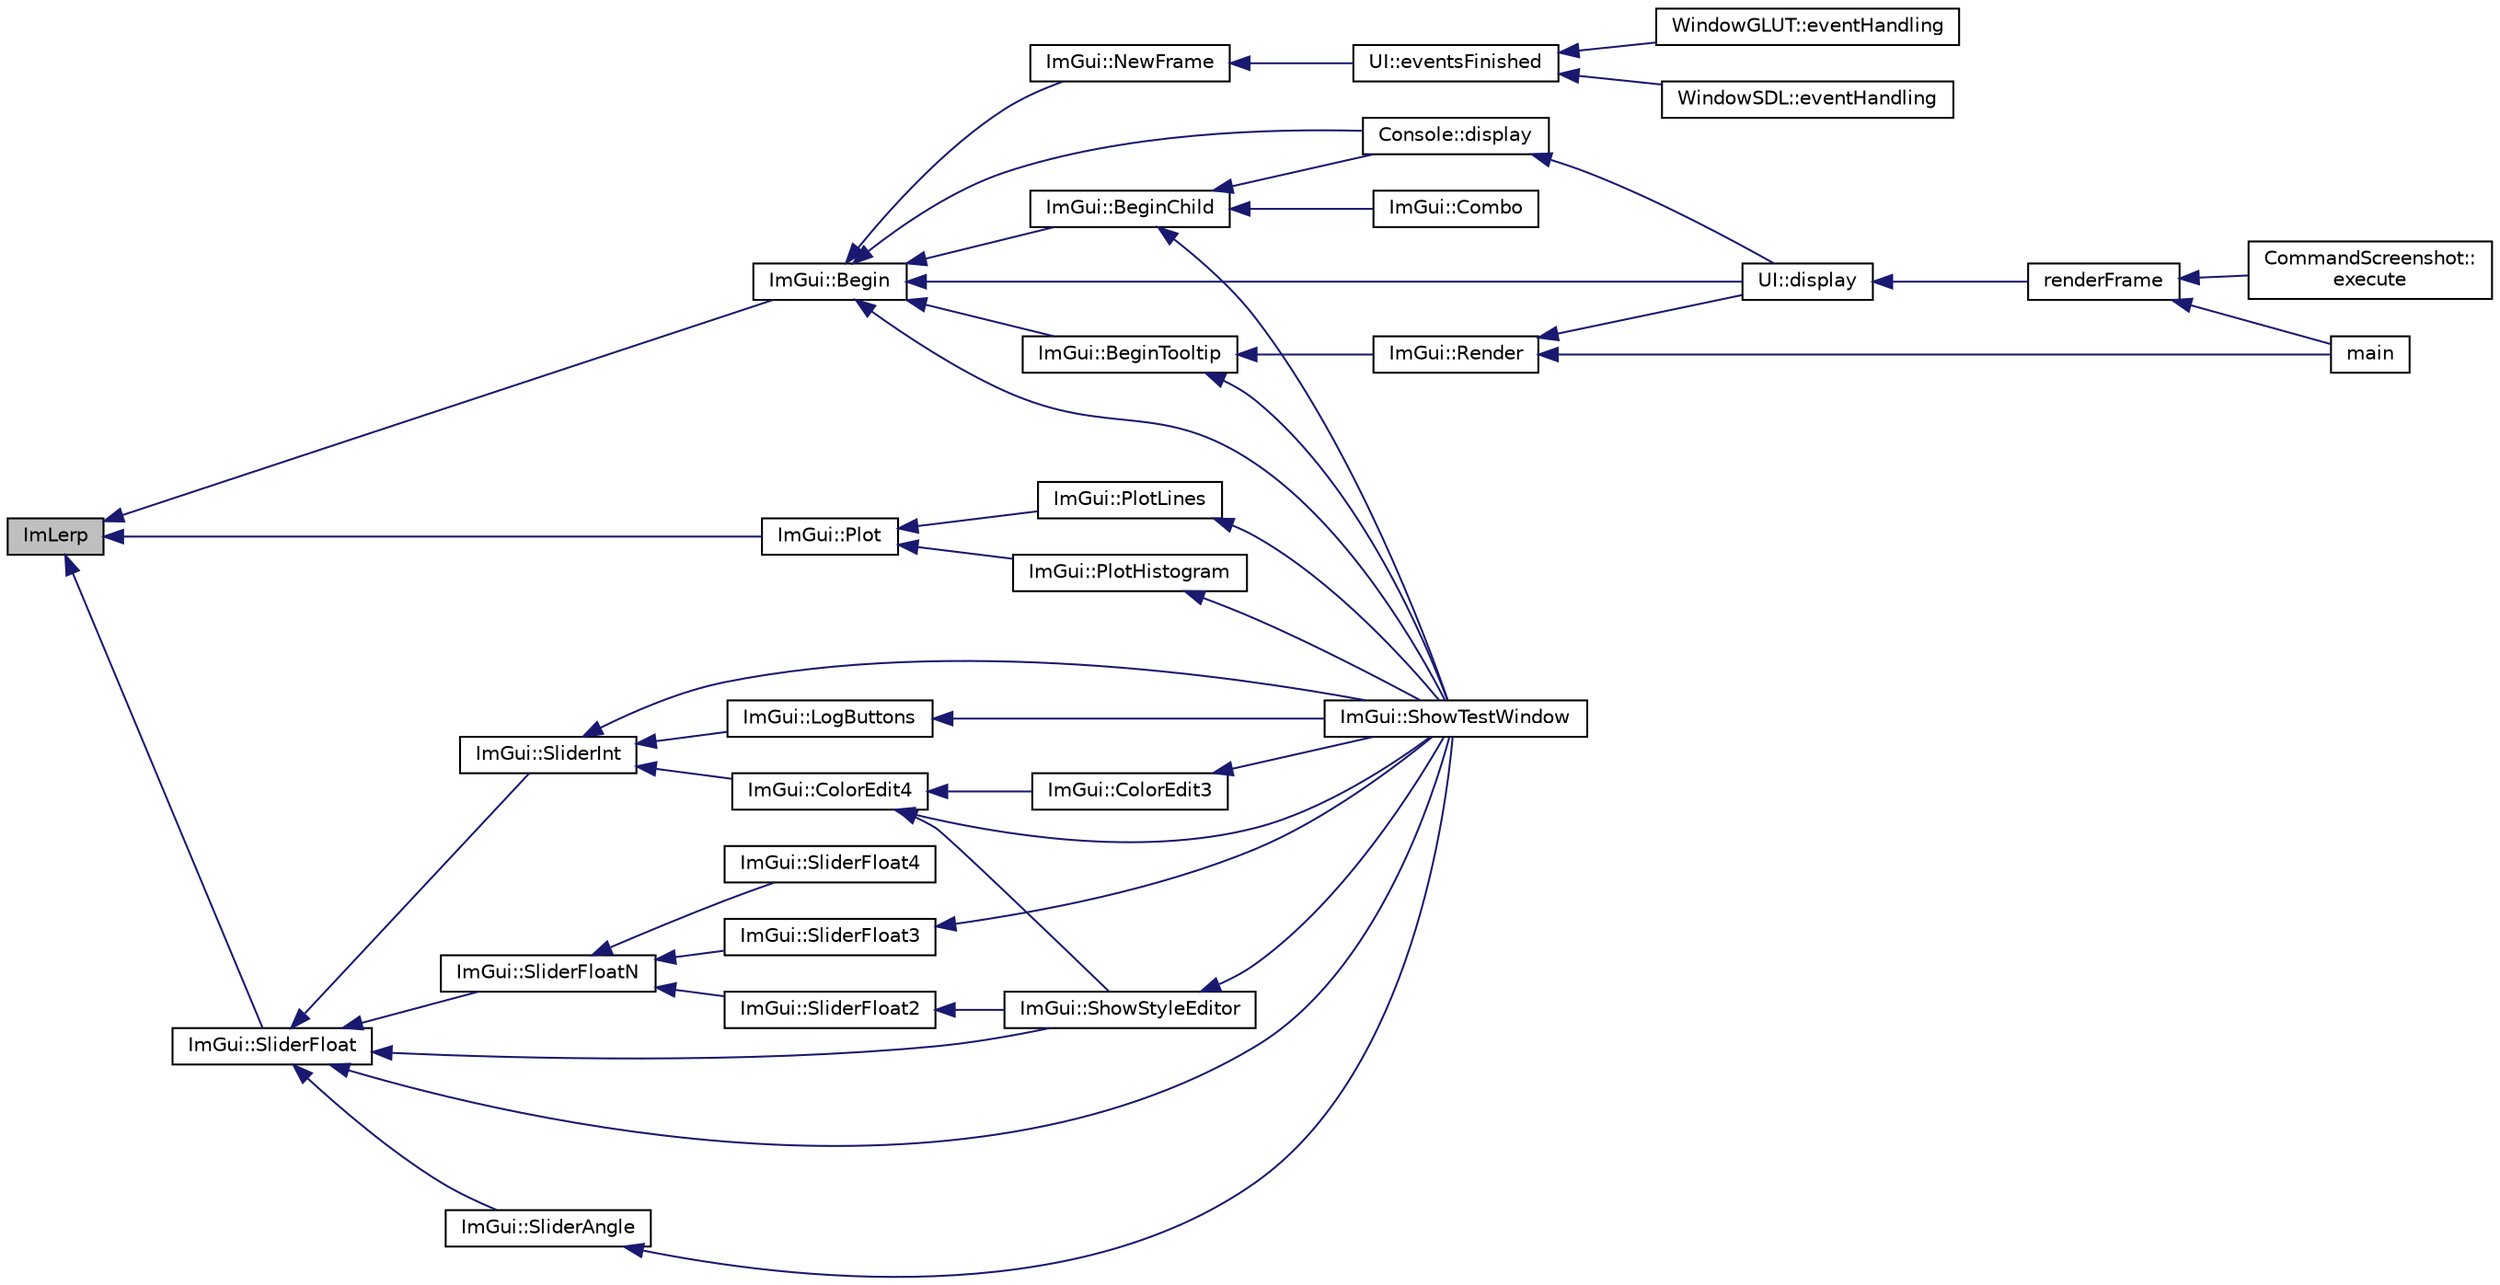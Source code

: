 digraph "ImLerp"
{
 // INTERACTIVE_SVG=YES
  edge [fontname="Helvetica",fontsize="10",labelfontname="Helvetica",labelfontsize="10"];
  node [fontname="Helvetica",fontsize="10",shape=record];
  rankdir="LR";
  Node1 [label="ImLerp",height=0.2,width=0.4,color="black", fillcolor="grey75", style="filled" fontcolor="black"];
  Node1 -> Node2 [dir="back",color="midnightblue",fontsize="10",style="solid",fontname="Helvetica"];
  Node2 [label="ImGui::Begin",height=0.2,width=0.4,color="black", fillcolor="white", style="filled",URL="$namespace_im_gui.html#a78d13fe32b1b05dc251d1b1cfdf9efb4"];
  Node2 -> Node3 [dir="back",color="midnightblue",fontsize="10",style="solid",fontname="Helvetica"];
  Node3 [label="Console::display",height=0.2,width=0.4,color="black", fillcolor="white", style="filled",URL="$class_console.html#aa392bbf2aeecd5e86a4e624bcf9b087a"];
  Node3 -> Node4 [dir="back",color="midnightblue",fontsize="10",style="solid",fontname="Helvetica"];
  Node4 [label="UI::display",height=0.2,width=0.4,color="black", fillcolor="white", style="filled",URL="$class_u_i.html#a12b9189214f668a640c39f27725e0f85"];
  Node4 -> Node5 [dir="back",color="midnightblue",fontsize="10",style="solid",fontname="Helvetica"];
  Node5 [label="renderFrame",height=0.2,width=0.4,color="black", fillcolor="white", style="filled",URL="$main_8cpp.html#a00df6d86f86c2004b5c421980456d3f7"];
  Node5 -> Node6 [dir="back",color="midnightblue",fontsize="10",style="solid",fontname="Helvetica"];
  Node6 [label="CommandScreenshot::\lexecute",height=0.2,width=0.4,color="black", fillcolor="white", style="filled",URL="$class_command_screenshot.html#aea047cbfc0c1bdfc8d72d1633070bbdf"];
  Node5 -> Node7 [dir="back",color="midnightblue",fontsize="10",style="solid",fontname="Helvetica"];
  Node7 [label="main",height=0.2,width=0.4,color="black", fillcolor="white", style="filled",URL="$main_8cpp.html#a0ddf1224851353fc92bfbff6f499fa97"];
  Node2 -> Node8 [dir="back",color="midnightblue",fontsize="10",style="solid",fontname="Helvetica"];
  Node8 [label="ImGui::NewFrame",height=0.2,width=0.4,color="black", fillcolor="white", style="filled",URL="$namespace_im_gui.html#ab3f1fc018f903b7ad79fd10663375774"];
  Node8 -> Node9 [dir="back",color="midnightblue",fontsize="10",style="solid",fontname="Helvetica"];
  Node9 [label="UI::eventsFinished",height=0.2,width=0.4,color="black", fillcolor="white", style="filled",URL="$class_u_i.html#a2436dbc9c0678fd729b983b9475bc0f4"];
  Node9 -> Node10 [dir="back",color="midnightblue",fontsize="10",style="solid",fontname="Helvetica"];
  Node10 [label="WindowGLUT::eventHandling",height=0.2,width=0.4,color="black", fillcolor="white", style="filled",URL="$class_window_g_l_u_t.html#af16462cbccb831e8395012383b69b365"];
  Node9 -> Node11 [dir="back",color="midnightblue",fontsize="10",style="solid",fontname="Helvetica"];
  Node11 [label="WindowSDL::eventHandling",height=0.2,width=0.4,color="black", fillcolor="white", style="filled",URL="$class_window_s_d_l.html#a77e59286d958d1be56b9dc53108e58b0"];
  Node2 -> Node12 [dir="back",color="midnightblue",fontsize="10",style="solid",fontname="Helvetica"];
  Node12 [label="ImGui::BeginTooltip",height=0.2,width=0.4,color="black", fillcolor="white", style="filled",URL="$namespace_im_gui.html#a36816a48385f4759d746a03cf6202512"];
  Node12 -> Node13 [dir="back",color="midnightblue",fontsize="10",style="solid",fontname="Helvetica"];
  Node13 [label="ImGui::Render",height=0.2,width=0.4,color="black", fillcolor="white", style="filled",URL="$namespace_im_gui.html#ab51a164f547317c16c441f1599e3946d"];
  Node13 -> Node7 [dir="back",color="midnightblue",fontsize="10",style="solid",fontname="Helvetica"];
  Node13 -> Node4 [dir="back",color="midnightblue",fontsize="10",style="solid",fontname="Helvetica"];
  Node12 -> Node14 [dir="back",color="midnightblue",fontsize="10",style="solid",fontname="Helvetica"];
  Node14 [label="ImGui::ShowTestWindow",height=0.2,width=0.4,color="black", fillcolor="white", style="filled",URL="$namespace_im_gui.html#a0c68c05a17d1f5f25f99213cfa722b8d"];
  Node2 -> Node15 [dir="back",color="midnightblue",fontsize="10",style="solid",fontname="Helvetica"];
  Node15 [label="ImGui::BeginChild",height=0.2,width=0.4,color="black", fillcolor="white", style="filled",URL="$namespace_im_gui.html#a2b5627c4f96063c6b0ca437597d0f847"];
  Node15 -> Node3 [dir="back",color="midnightblue",fontsize="10",style="solid",fontname="Helvetica"];
  Node15 -> Node16 [dir="back",color="midnightblue",fontsize="10",style="solid",fontname="Helvetica"];
  Node16 [label="ImGui::Combo",height=0.2,width=0.4,color="black", fillcolor="white", style="filled",URL="$namespace_im_gui.html#ace18e3ba66d5ce42cfc8cbdc99b34fa8"];
  Node15 -> Node14 [dir="back",color="midnightblue",fontsize="10",style="solid",fontname="Helvetica"];
  Node2 -> Node14 [dir="back",color="midnightblue",fontsize="10",style="solid",fontname="Helvetica"];
  Node2 -> Node4 [dir="back",color="midnightblue",fontsize="10",style="solid",fontname="Helvetica"];
  Node1 -> Node17 [dir="back",color="midnightblue",fontsize="10",style="solid",fontname="Helvetica"];
  Node17 [label="ImGui::SliderFloat",height=0.2,width=0.4,color="black", fillcolor="white", style="filled",URL="$namespace_im_gui.html#a6a38fe9e55fc166836b1bb05584e1312"];
  Node17 -> Node18 [dir="back",color="midnightblue",fontsize="10",style="solid",fontname="Helvetica"];
  Node18 [label="ImGui::SliderAngle",height=0.2,width=0.4,color="black", fillcolor="white", style="filled",URL="$namespace_im_gui.html#a9f5d085f6f34d8985c93e4ba7d4a1d0b"];
  Node18 -> Node14 [dir="back",color="midnightblue",fontsize="10",style="solid",fontname="Helvetica"];
  Node17 -> Node19 [dir="back",color="midnightblue",fontsize="10",style="solid",fontname="Helvetica"];
  Node19 [label="ImGui::SliderInt",height=0.2,width=0.4,color="black", fillcolor="white", style="filled",URL="$namespace_im_gui.html#a3db1584ea249035911661f1f95fb6224"];
  Node19 -> Node20 [dir="back",color="midnightblue",fontsize="10",style="solid",fontname="Helvetica"];
  Node20 [label="ImGui::LogButtons",height=0.2,width=0.4,color="black", fillcolor="white", style="filled",URL="$namespace_im_gui.html#a7bd295da4be19bab98262c76fcaeb4fb"];
  Node20 -> Node14 [dir="back",color="midnightblue",fontsize="10",style="solid",fontname="Helvetica"];
  Node19 -> Node21 [dir="back",color="midnightblue",fontsize="10",style="solid",fontname="Helvetica"];
  Node21 [label="ImGui::ColorEdit4",height=0.2,width=0.4,color="black", fillcolor="white", style="filled",URL="$namespace_im_gui.html#a9d5e29190c1f556244cc089bb2fbe11b"];
  Node21 -> Node22 [dir="back",color="midnightblue",fontsize="10",style="solid",fontname="Helvetica"];
  Node22 [label="ImGui::ColorEdit3",height=0.2,width=0.4,color="black", fillcolor="white", style="filled",URL="$namespace_im_gui.html#a048adf7864d5c10a051cbd0ea3f00f98"];
  Node22 -> Node14 [dir="back",color="midnightblue",fontsize="10",style="solid",fontname="Helvetica"];
  Node21 -> Node23 [dir="back",color="midnightblue",fontsize="10",style="solid",fontname="Helvetica"];
  Node23 [label="ImGui::ShowStyleEditor",height=0.2,width=0.4,color="black", fillcolor="white", style="filled",URL="$namespace_im_gui.html#ad49282dd3b7128f1c55c365f68bc0246"];
  Node23 -> Node14 [dir="back",color="midnightblue",fontsize="10",style="solid",fontname="Helvetica"];
  Node21 -> Node14 [dir="back",color="midnightblue",fontsize="10",style="solid",fontname="Helvetica"];
  Node19 -> Node14 [dir="back",color="midnightblue",fontsize="10",style="solid",fontname="Helvetica"];
  Node17 -> Node24 [dir="back",color="midnightblue",fontsize="10",style="solid",fontname="Helvetica"];
  Node24 [label="ImGui::SliderFloatN",height=0.2,width=0.4,color="black", fillcolor="white", style="filled",URL="$namespace_im_gui.html#aedc90d902fad009849392580608b9411"];
  Node24 -> Node25 [dir="back",color="midnightblue",fontsize="10",style="solid",fontname="Helvetica"];
  Node25 [label="ImGui::SliderFloat2",height=0.2,width=0.4,color="black", fillcolor="white", style="filled",URL="$namespace_im_gui.html#a936aeaa804e9cf25559e2bce6149f76d"];
  Node25 -> Node23 [dir="back",color="midnightblue",fontsize="10",style="solid",fontname="Helvetica"];
  Node24 -> Node26 [dir="back",color="midnightblue",fontsize="10",style="solid",fontname="Helvetica"];
  Node26 [label="ImGui::SliderFloat3",height=0.2,width=0.4,color="black", fillcolor="white", style="filled",URL="$namespace_im_gui.html#af5b4ec5a2765906d51f975dc761f383d"];
  Node26 -> Node14 [dir="back",color="midnightblue",fontsize="10",style="solid",fontname="Helvetica"];
  Node24 -> Node27 [dir="back",color="midnightblue",fontsize="10",style="solid",fontname="Helvetica"];
  Node27 [label="ImGui::SliderFloat4",height=0.2,width=0.4,color="black", fillcolor="white", style="filled",URL="$namespace_im_gui.html#ada619e9f233a1dc2f3d5e4bfac61eb47"];
  Node17 -> Node23 [dir="back",color="midnightblue",fontsize="10",style="solid",fontname="Helvetica"];
  Node17 -> Node14 [dir="back",color="midnightblue",fontsize="10",style="solid",fontname="Helvetica"];
  Node1 -> Node28 [dir="back",color="midnightblue",fontsize="10",style="solid",fontname="Helvetica"];
  Node28 [label="ImGui::Plot",height=0.2,width=0.4,color="black", fillcolor="white", style="filled",URL="$namespace_im_gui.html#aa671065b181e4dece35f456add36b9b6"];
  Node28 -> Node29 [dir="back",color="midnightblue",fontsize="10",style="solid",fontname="Helvetica"];
  Node29 [label="ImGui::PlotLines",height=0.2,width=0.4,color="black", fillcolor="white", style="filled",URL="$namespace_im_gui.html#a39cf76ccd1754d77317f4497b4da86f2"];
  Node29 -> Node14 [dir="back",color="midnightblue",fontsize="10",style="solid",fontname="Helvetica"];
  Node28 -> Node30 [dir="back",color="midnightblue",fontsize="10",style="solid",fontname="Helvetica"];
  Node30 [label="ImGui::PlotHistogram",height=0.2,width=0.4,color="black", fillcolor="white", style="filled",URL="$namespace_im_gui.html#a02bb8b8283a5858b82def1ede830ac0a"];
  Node30 -> Node14 [dir="back",color="midnightblue",fontsize="10",style="solid",fontname="Helvetica"];
}
